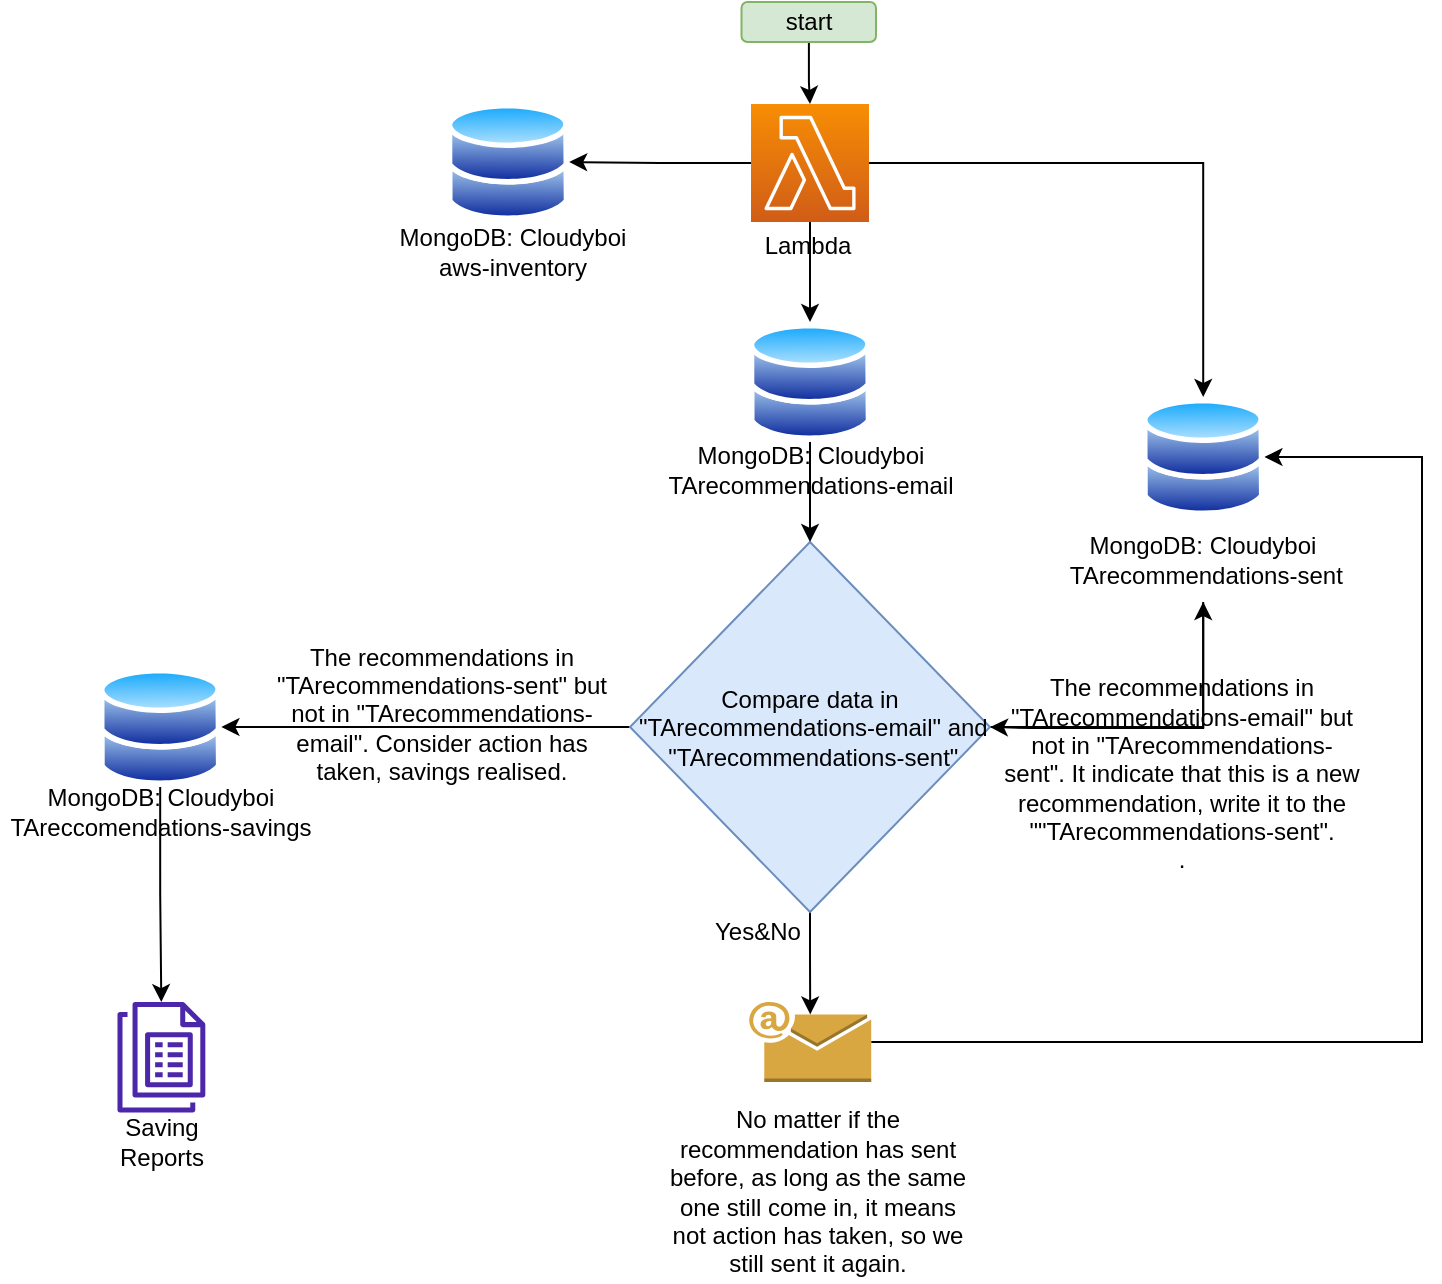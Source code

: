 <mxfile version="21.6.5" type="github">
  <diagram name="Page-1" id="t_iNMAhHm-LLwGjUOS0Z">
    <mxGraphModel dx="1562" dy="750" grid="1" gridSize="10" guides="1" tooltips="1" connect="1" arrows="1" fold="1" page="1" pageScale="1" pageWidth="827" pageHeight="1169" math="0" shadow="0">
      <root>
        <mxCell id="0" />
        <mxCell id="1" parent="0" />
        <mxCell id="uKiwIMg_ENKwP3-ejCBC-64" style="edgeStyle=orthogonalEdgeStyle;rounded=0;orthogonalLoop=1;jettySize=auto;html=1;entryX=0.5;entryY=0;entryDx=0;entryDy=0;" parent="1" source="zD13dyGdP_NljmLLcGju-5" target="uKiwIMg_ENKwP3-ejCBC-36" edge="1">
          <mxGeometry relative="1" as="geometry" />
        </mxCell>
        <mxCell id="uKiwIMg_ENKwP3-ejCBC-70" style="edgeStyle=orthogonalEdgeStyle;rounded=0;orthogonalLoop=1;jettySize=auto;html=1;" parent="1" source="zD13dyGdP_NljmLLcGju-5" target="zD13dyGdP_NljmLLcGju-6" edge="1">
          <mxGeometry relative="1" as="geometry" />
        </mxCell>
        <mxCell id="zD13dyGdP_NljmLLcGju-6" value="" style="image;aspect=fixed;perimeter=ellipsePerimeter;html=1;align=center;shadow=0;dashed=0;spacingTop=3;image=img/lib/active_directory/databases.svg;" parent="1" vertex="1">
          <mxGeometry x="232.39" y="400" width="61.22" height="60" as="geometry" />
        </mxCell>
        <mxCell id="uKiwIMg_ENKwP3-ejCBC-106" style="edgeStyle=orthogonalEdgeStyle;rounded=0;orthogonalLoop=1;jettySize=auto;html=1;entryX=1;entryY=0.5;entryDx=0;entryDy=0;" parent="1" source="zD13dyGdP_NljmLLcGju-7" target="uKiwIMg_ENKwP3-ejCBC-36" edge="1">
          <mxGeometry relative="1" as="geometry">
            <Array as="points">
              <mxPoint x="720" y="870" />
              <mxPoint x="720" y="578" />
            </Array>
          </mxGeometry>
        </mxCell>
        <mxCell id="zD13dyGdP_NljmLLcGju-7" value="" style="outlineConnect=0;dashed=0;verticalLabelPosition=bottom;verticalAlign=top;align=center;html=1;shape=mxgraph.aws3.email;fillColor=#D9A741;gradientColor=none;" parent="1" vertex="1">
          <mxGeometry x="383.61" y="850" width="61" height="40" as="geometry" />
        </mxCell>
        <mxCell id="zD13dyGdP_NljmLLcGju-16" value="" style="sketch=0;outlineConnect=0;fontColor=#232F3E;gradientColor=none;fillColor=#4D27AA;strokeColor=none;dashed=0;verticalLabelPosition=bottom;verticalAlign=top;align=center;html=1;fontSize=12;fontStyle=0;aspect=fixed;pointerEvents=1;shape=mxgraph.aws4.quicksight_paginated_reports;" parent="1" vertex="1">
          <mxGeometry x="67.74" y="850" width="43.92" height="55.25" as="geometry" />
        </mxCell>
        <mxCell id="zD13dyGdP_NljmLLcGju-23" value="Lambda" style="text;strokeColor=none;align=center;fillColor=none;html=1;verticalAlign=middle;whiteSpace=wrap;rounded=0;" parent="1" vertex="1">
          <mxGeometry x="383" y="457.25" width="60" height="30" as="geometry" />
        </mxCell>
        <mxCell id="zD13dyGdP_NljmLLcGju-26" value="Saving Reports" style="text;strokeColor=none;align=center;fillColor=none;html=1;verticalAlign=middle;whiteSpace=wrap;rounded=0;" parent="1" vertex="1">
          <mxGeometry x="59.7" y="905.25" width="60" height="30" as="geometry" />
        </mxCell>
        <mxCell id="uKiwIMg_ENKwP3-ejCBC-36" value="" style="image;aspect=fixed;perimeter=ellipsePerimeter;html=1;align=center;shadow=0;dashed=0;spacingTop=3;image=img/lib/active_directory/databases.svg;" parent="1" vertex="1">
          <mxGeometry x="580" y="547.5" width="61.22" height="60" as="geometry" />
        </mxCell>
        <mxCell id="cKhrbMnt3Jq6xuE_MXuX-2" style="edgeStyle=orthogonalEdgeStyle;shape=connector;rounded=0;orthogonalLoop=1;jettySize=auto;html=1;entryX=1;entryY=0.5;entryDx=0;entryDy=0;labelBackgroundColor=default;strokeColor=default;fontFamily=Helvetica;fontSize=11;fontColor=default;endArrow=classic;" parent="1" source="uKiwIMg_ENKwP3-ejCBC-37" target="uKiwIMg_ENKwP3-ejCBC-76" edge="1">
          <mxGeometry relative="1" as="geometry">
            <Array as="points">
              <mxPoint x="611" y="713" />
              <mxPoint x="524" y="713" />
            </Array>
          </mxGeometry>
        </mxCell>
        <mxCell id="uKiwIMg_ENKwP3-ejCBC-37" value="MongoDB: Cloudyboi&lt;br&gt;&amp;nbsp;TArecommendations-sent" style="text;strokeColor=none;align=center;fillColor=none;html=1;verticalAlign=middle;whiteSpace=wrap;rounded=0;" parent="1" vertex="1">
          <mxGeometry x="535.91" y="607.5" width="149.39" height="42.5" as="geometry" />
        </mxCell>
        <mxCell id="uKiwIMg_ENKwP3-ejCBC-65" value="The recommendations&amp;nbsp;in &quot;TArecommendations-sent&quot;&amp;nbsp;but not in &quot;TArecommendations-email&quot;. Consider action has taken, savings realised." style="text;strokeColor=none;align=center;fillColor=none;html=1;verticalAlign=middle;whiteSpace=wrap;rounded=0;" parent="1" vertex="1">
          <mxGeometry x="140" y="650" width="180" height="111.44" as="geometry" />
        </mxCell>
        <mxCell id="uKiwIMg_ENKwP3-ejCBC-75" value="" style="endArrow=classic;html=1;rounded=0;" parent="1" source="zD13dyGdP_NljmLLcGju-5" edge="1">
          <mxGeometry width="50" height="50" relative="1" as="geometry">
            <mxPoint x="413" y="470" as="sourcePoint" />
            <mxPoint x="414" y="510" as="targetPoint" />
            <Array as="points" />
          </mxGeometry>
        </mxCell>
        <mxCell id="uKiwIMg_ENKwP3-ejCBC-102" style="edgeStyle=orthogonalEdgeStyle;rounded=0;orthogonalLoop=1;jettySize=auto;html=1;entryX=0.5;entryY=0.155;entryDx=0;entryDy=0;entryPerimeter=0;" parent="1" source="uKiwIMg_ENKwP3-ejCBC-76" target="zD13dyGdP_NljmLLcGju-7" edge="1">
          <mxGeometry relative="1" as="geometry" />
        </mxCell>
        <mxCell id="uKiwIMg_ENKwP3-ejCBC-114" style="edgeStyle=orthogonalEdgeStyle;rounded=0;orthogonalLoop=1;jettySize=auto;html=1;entryX=1;entryY=0.5;entryDx=0;entryDy=0;" parent="1" source="uKiwIMg_ENKwP3-ejCBC-76" target="uKiwIMg_ENKwP3-ejCBC-113" edge="1">
          <mxGeometry relative="1" as="geometry" />
        </mxCell>
        <mxCell id="d0PW3s7-pqyZAA4XoYst-7" style="edgeStyle=orthogonalEdgeStyle;rounded=0;orthogonalLoop=1;jettySize=auto;html=1;entryX=0.5;entryY=1;entryDx=0;entryDy=0;" parent="1" source="uKiwIMg_ENKwP3-ejCBC-76" target="uKiwIMg_ENKwP3-ejCBC-37" edge="1">
          <mxGeometry relative="1" as="geometry" />
        </mxCell>
        <mxCell id="uKiwIMg_ENKwP3-ejCBC-76" value="Compare data in&lt;br&gt;&amp;nbsp;&quot;TArecommendations-email&quot; and&lt;br&gt;&amp;nbsp;&quot;TArecommendations-sent&quot;" style="rhombus;whiteSpace=wrap;html=1;fillColor=#dae8fc;strokeColor=#6c8ebf;" parent="1" vertex="1">
          <mxGeometry x="324" y="620" width="180" height="185" as="geometry" />
        </mxCell>
        <mxCell id="uKiwIMg_ENKwP3-ejCBC-86" value="" style="endArrow=classic;html=1;rounded=0;" parent="1" target="zD13dyGdP_NljmLLcGju-5" edge="1">
          <mxGeometry width="50" height="50" relative="1" as="geometry">
            <mxPoint x="413" y="430" as="sourcePoint" />
            <mxPoint x="413" y="495" as="targetPoint" />
            <Array as="points" />
          </mxGeometry>
        </mxCell>
        <mxCell id="zD13dyGdP_NljmLLcGju-5" value="" style="sketch=0;points=[[0,0,0],[0.25,0,0],[0.5,0,0],[0.75,0,0],[1,0,0],[0,1,0],[0.25,1,0],[0.5,1,0],[0.75,1,0],[1,1,0],[0,0.25,0],[0,0.5,0],[0,0.75,0],[1,0.25,0],[1,0.5,0],[1,0.75,0]];outlineConnect=0;fontColor=#232F3E;gradientColor=#F78E04;gradientDirection=north;fillColor=#D05C17;strokeColor=#ffffff;dashed=0;verticalLabelPosition=bottom;verticalAlign=top;align=center;html=1;fontSize=12;fontStyle=0;aspect=fixed;shape=mxgraph.aws4.resourceIcon;resIcon=mxgraph.aws4.lambda;" parent="1" vertex="1">
          <mxGeometry x="384.5" y="401" width="59" height="59" as="geometry" />
        </mxCell>
        <mxCell id="uKiwIMg_ENKwP3-ejCBC-103" value="Yes&amp;amp;No" style="text;strokeColor=none;align=center;fillColor=none;html=1;verticalAlign=middle;whiteSpace=wrap;rounded=0;" parent="1" vertex="1">
          <mxGeometry x="358" y="800" width="60" height="30" as="geometry" />
        </mxCell>
        <mxCell id="uKiwIMg_ENKwP3-ejCBC-110" value="No matter if the recommendation has sent before, as long as the same one still come in, it means not action has taken, so we still sent it again." style="text;strokeColor=none;align=center;fillColor=none;html=1;verticalAlign=middle;whiteSpace=wrap;rounded=0;" parent="1" vertex="1">
          <mxGeometry x="342.3" y="900" width="152" height="90" as="geometry" />
        </mxCell>
        <mxCell id="uKiwIMg_ENKwP3-ejCBC-122" style="edgeStyle=orthogonalEdgeStyle;rounded=0;orthogonalLoop=1;jettySize=auto;html=1;" parent="1" source="uKiwIMg_ENKwP3-ejCBC-113" target="zD13dyGdP_NljmLLcGju-16" edge="1">
          <mxGeometry relative="1" as="geometry" />
        </mxCell>
        <mxCell id="uKiwIMg_ENKwP3-ejCBC-113" value="" style="image;aspect=fixed;perimeter=ellipsePerimeter;html=1;align=center;shadow=0;dashed=0;spacingTop=3;image=img/lib/active_directory/databases.svg;" parent="1" vertex="1">
          <mxGeometry x="58.48" y="682.5" width="61.22" height="60" as="geometry" />
        </mxCell>
        <mxCell id="uKiwIMg_ENKwP3-ejCBC-117" value="MongoDB: Cloudyboi&lt;br&gt;aws-inventory" style="text;strokeColor=none;align=center;fillColor=none;html=1;verticalAlign=middle;whiteSpace=wrap;rounded=0;" parent="1" vertex="1">
          <mxGeometry x="184.89" y="460" width="160.61" height="30" as="geometry" />
        </mxCell>
        <mxCell id="uKiwIMg_ENKwP3-ejCBC-115" value="MongoDB: Cloudyboi&lt;br&gt;TAreccomendations-savings" style="text;strokeColor=none;align=center;fillColor=none;html=1;verticalAlign=middle;whiteSpace=wrap;rounded=0;" parent="1" vertex="1">
          <mxGeometry x="9.39" y="740" width="160.61" height="30" as="geometry" />
        </mxCell>
        <mxCell id="uKiwIMg_ENKwP3-ejCBC-126" style="edgeStyle=orthogonalEdgeStyle;rounded=0;orthogonalLoop=1;jettySize=auto;html=1;" parent="1" source="uKiwIMg_ENKwP3-ejCBC-123" target="zD13dyGdP_NljmLLcGju-5" edge="1">
          <mxGeometry relative="1" as="geometry" />
        </mxCell>
        <mxCell id="uKiwIMg_ENKwP3-ejCBC-123" value="start" style="rounded=1;whiteSpace=wrap;html=1;fillColor=#d5e8d4;strokeColor=#82b366;" parent="1" vertex="1">
          <mxGeometry x="379.75" y="350" width="67.25" height="20" as="geometry" />
        </mxCell>
        <mxCell id="cKhrbMnt3Jq6xuE_MXuX-1" style="edgeStyle=orthogonalEdgeStyle;rounded=0;orthogonalLoop=1;jettySize=auto;html=1;exitX=0.5;exitY=1;exitDx=0;exitDy=0;" parent="1" edge="1">
          <mxGeometry relative="1" as="geometry">
            <mxPoint x="711.22" y="930" as="sourcePoint" />
            <mxPoint x="711.22" y="930" as="targetPoint" />
          </mxGeometry>
        </mxCell>
        <mxCell id="d0PW3s7-pqyZAA4XoYst-1" value="MongoDB: Cloudyboi&lt;br&gt;TArecommendations-email" style="text;strokeColor=none;align=center;fillColor=none;html=1;verticalAlign=middle;whiteSpace=wrap;rounded=0;" parent="1" vertex="1">
          <mxGeometry x="333.69" y="568.5" width="160.61" height="30" as="geometry" />
        </mxCell>
        <mxCell id="d0PW3s7-pqyZAA4XoYst-4" style="edgeStyle=orthogonalEdgeStyle;rounded=0;orthogonalLoop=1;jettySize=auto;html=1;entryX=0.5;entryY=0;entryDx=0;entryDy=0;" parent="1" source="d0PW3s7-pqyZAA4XoYst-3" target="uKiwIMg_ENKwP3-ejCBC-76" edge="1">
          <mxGeometry relative="1" as="geometry" />
        </mxCell>
        <mxCell id="d0PW3s7-pqyZAA4XoYst-3" value="" style="image;aspect=fixed;perimeter=ellipsePerimeter;html=1;align=center;shadow=0;dashed=0;spacingTop=3;image=img/lib/active_directory/databases.svg;direction=east;" parent="1" vertex="1">
          <mxGeometry x="383.39" y="510" width="61.22" height="60" as="geometry" />
        </mxCell>
        <mxCell id="d0PW3s7-pqyZAA4XoYst-5" value="The recommendations&amp;nbsp;in &quot;TArecommendations-email&quot;&amp;nbsp;but not in &quot;TArecommendations-sent&quot;. It indicate that this is a new recommendation, write it to the &quot;&quot;TArecommendations-sent&quot;.&lt;br&gt;." style="text;strokeColor=none;align=center;fillColor=none;html=1;verticalAlign=middle;whiteSpace=wrap;rounded=0;" parent="1" vertex="1">
          <mxGeometry x="510" y="680" width="180" height="111.44" as="geometry" />
        </mxCell>
      </root>
    </mxGraphModel>
  </diagram>
</mxfile>
